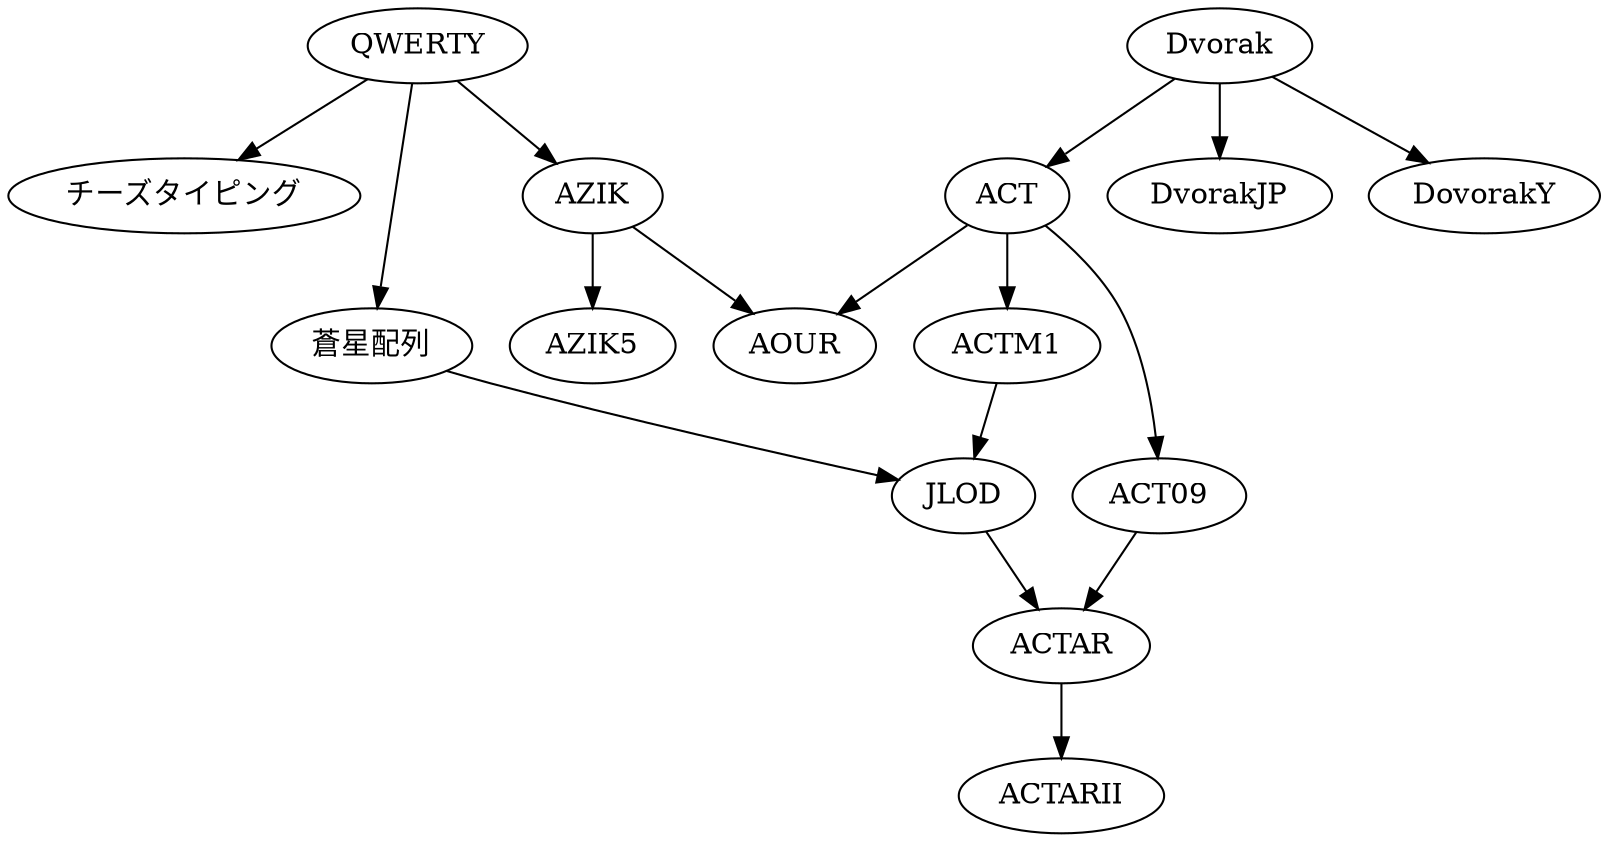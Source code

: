 digraph history {
	QWERTY -> AZIK;
	Dvorak -> ACT;
	Dvorak -> DvorakJP;
   	AZIK -> AOUR;
   	ACT -> AOUR;
	ACT -> ACTM1;
	ACTM1 -> JLOD;
	QWERTY -> 蒼星配列;
	蒼星配列 -> JLOD;
	AZIK -> AZIK5;
	QWERTY -> チーズタイピング;
	ACT -> ACT09;
	Dvorak -> DovorakY;
	ACT09 -> ACTAR;
	ACTAR -> ACTARII;
	JLOD -> ACTAR;
}